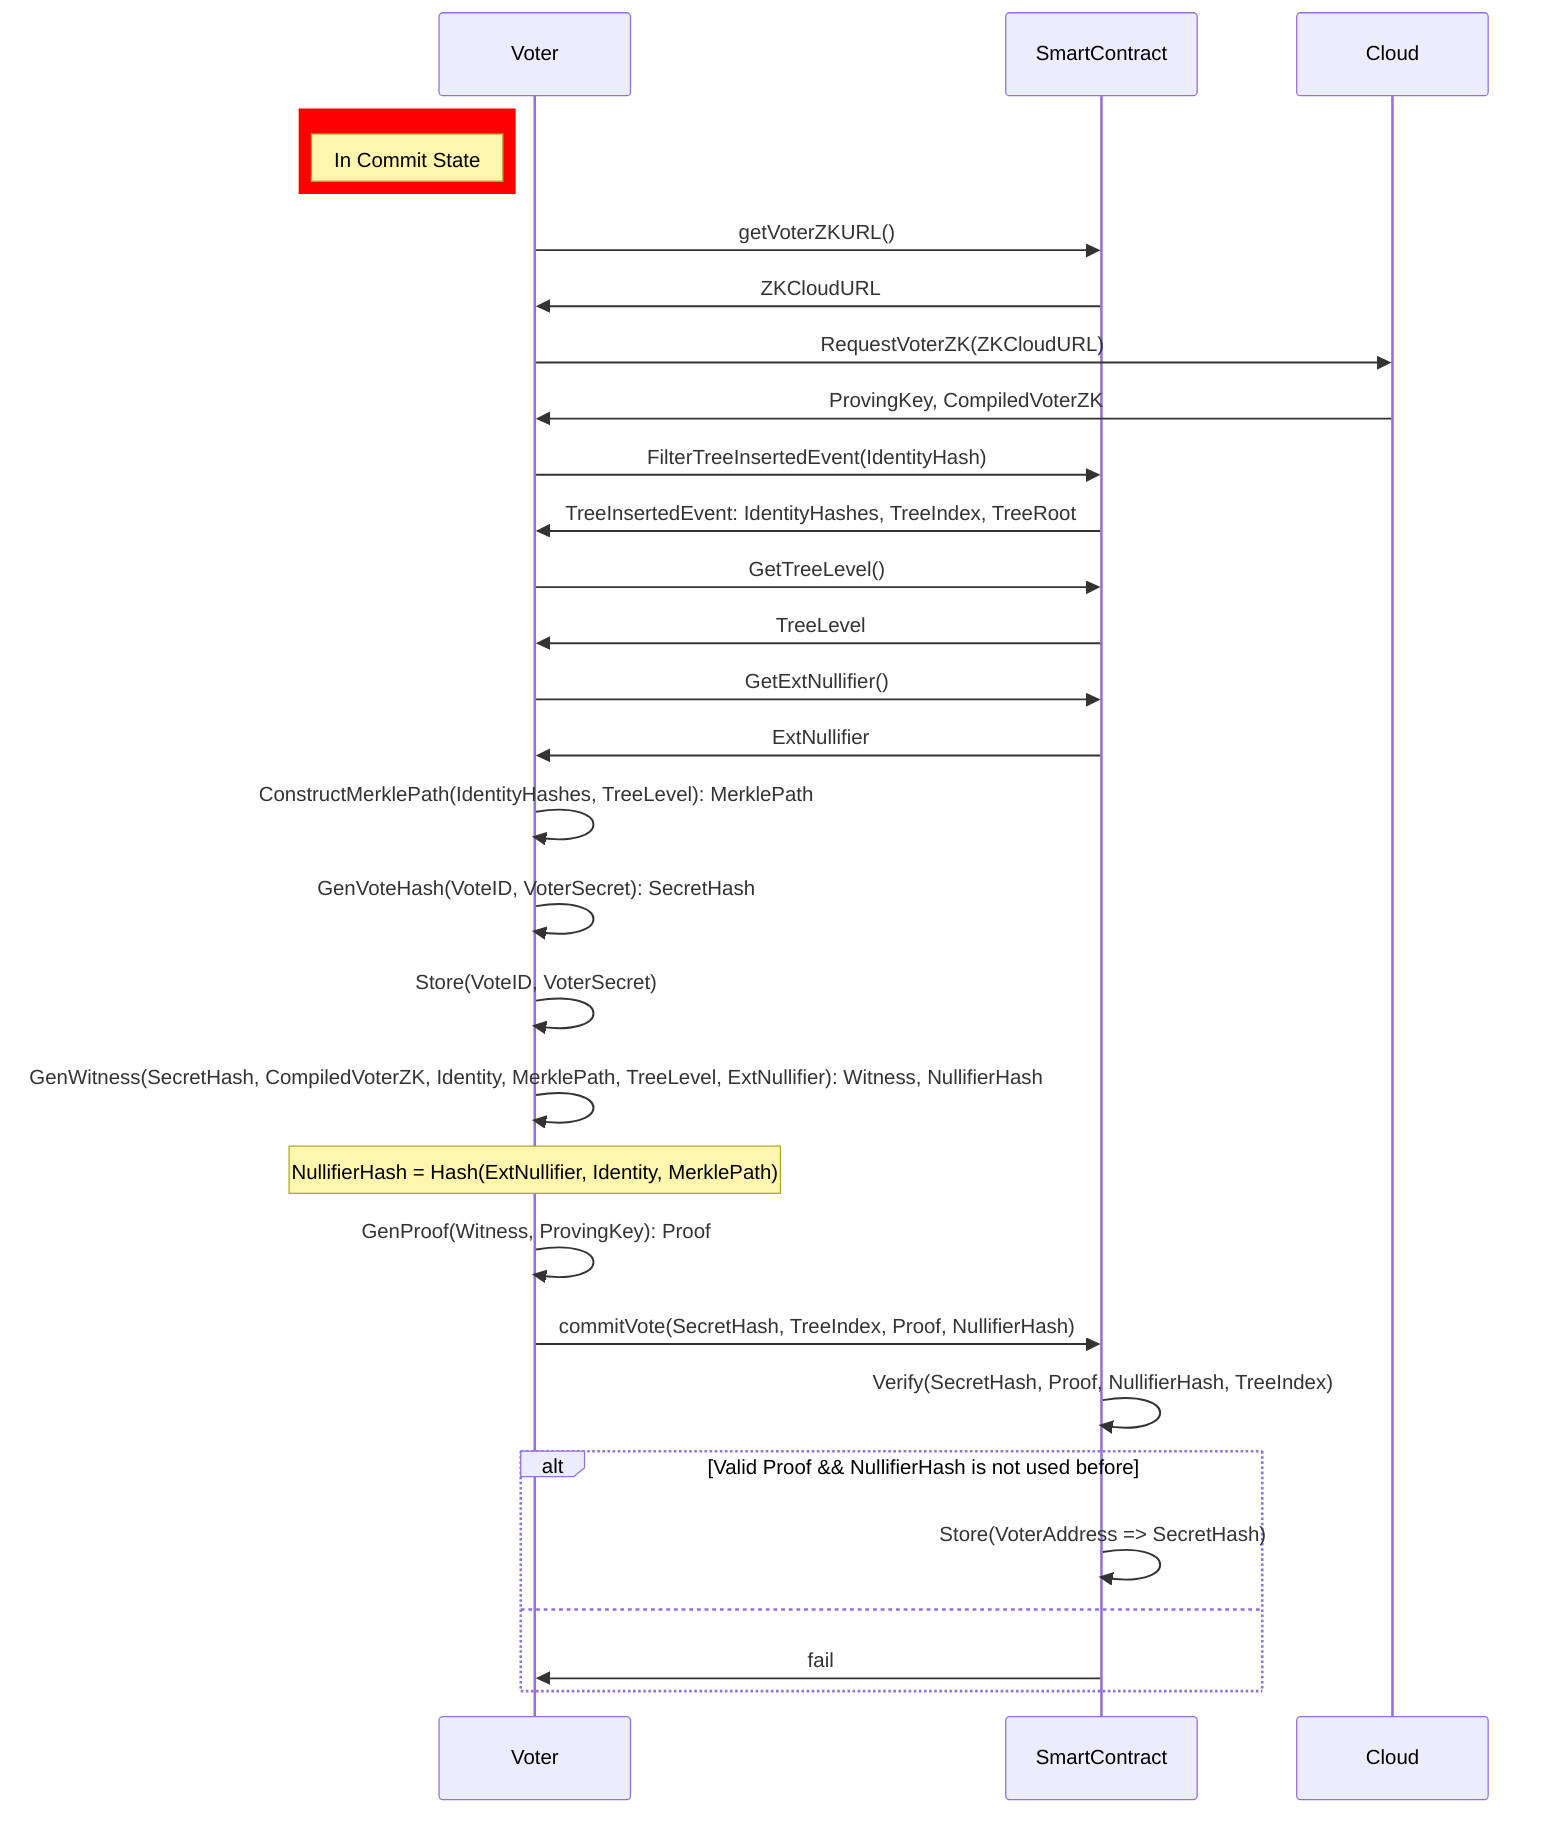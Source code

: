 sequenceDiagram
participant Voter
rect rgb(255, 0, 0)
note left of Voter: In Commit State
end
participant SC as SmartContract
participant Cloud
Voter->>SC: getVoterZKURL()
SC ->> Voter: ZKCloudURL
Voter->>Cloud: RequestVoterZK(ZKCloudURL)
Cloud->>Voter: ProvingKey, CompiledVoterZK
Voter->>SC: FilterTreeInsertedEvent(IdentityHash)
SC->>Voter: TreeInsertedEvent: IdentityHashes, TreeIndex, TreeRoot
Voter->>SC: GetTreeLevel()
SC ->> Voter: TreeLevel
Voter->>SC: GetExtNullifier()
SC->>Voter: ExtNullifier
Voter->>Voter: ConstructMerklePath(IdentityHashes, TreeLevel): MerklePath
Voter->>Voter: GenVoteHash(VoteID, VoterSecret): SecretHash
Voter->>Voter: Store(VoteID, VoterSecret)
Voter->>Voter: GenWitness(SecretHash, CompiledVoterZK, Identity, MerklePath, TreeLevel, ExtNullifier): Witness, NullifierHash
Note over Voter,Voter: NullifierHash = Hash(ExtNullifier, Identity, MerklePath)
Voter->>Voter: GenProof(Witness, ProvingKey): Proof
Voter->>SC: commitVote(SecretHash, TreeIndex, Proof, NullifierHash)
SC->>SC: Verify(SecretHash, Proof, NullifierHash, TreeIndex)
alt Valid Proof && NullifierHash is not used before
  SC ->>SC:Store(VoterAddress => SecretHash)
else
  SC->>Voter: fail
end